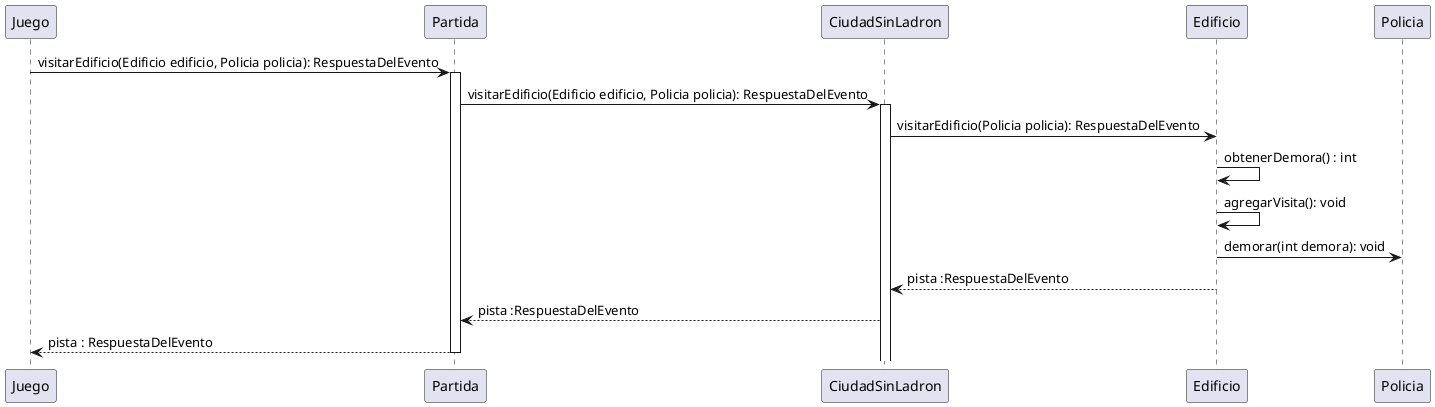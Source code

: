 @startuml
Juego -> Partida++: visitarEdificio(Edificio edificio, Policia policia): RespuestaDelEvento
Partida ->CiudadSinLadron++ : visitarEdificio(Edificio edificio, Policia policia): RespuestaDelEvento
CiudadSinLadron ->Edificio : visitarEdificio(Policia policia): RespuestaDelEvento
Edificio -> Edificio: obtenerDemora() : int
Edificio -> Edificio: agregarVisita(): void
Edificio -> Policia: demorar(int demora): void
Edificio --> CiudadSinLadron --: pista :RespuestaDelEvento
CiudadSinLadron --> Partida : pista :RespuestaDelEvento
Partida --> Juego--: pista : RespuestaDelEvento

@enduml